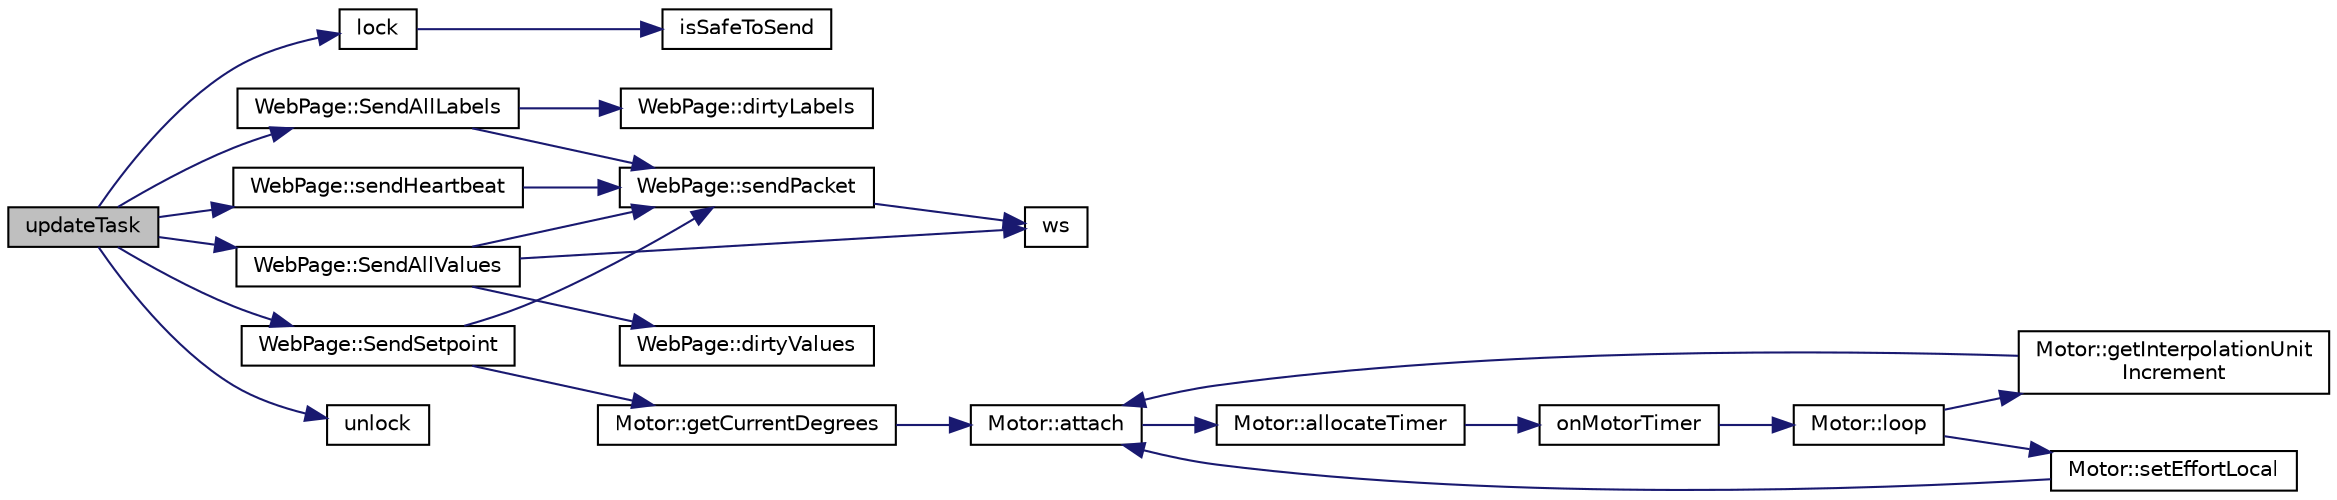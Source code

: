 digraph "updateTask"
{
 // LATEX_PDF_SIZE
  edge [fontname="Helvetica",fontsize="10",labelfontname="Helvetica",labelfontsize="10"];
  node [fontname="Helvetica",fontsize="10",shape=record];
  rankdir="LR";
  Node1 [label="updateTask",height=0.2,width=0.4,color="black", fillcolor="grey75", style="filled", fontcolor="black",tooltip=" "];
  Node1 -> Node2 [color="midnightblue",fontsize="10",style="solid",fontname="Helvetica"];
  Node2 [label="lock",height=0.2,width=0.4,color="black", fillcolor="white", style="filled",URL="$WebPage_8cpp.html#aa81aed607133209dade63a226818224d",tooltip=" "];
  Node2 -> Node3 [color="midnightblue",fontsize="10",style="solid",fontname="Helvetica"];
  Node3 [label="isSafeToSend",height=0.2,width=0.4,color="black", fillcolor="white", style="filled",URL="$WebPage_8cpp.html#a2c4a64e679de7cdcdb8552078758785f",tooltip=" "];
  Node1 -> Node4 [color="midnightblue",fontsize="10",style="solid",fontname="Helvetica"];
  Node4 [label="WebPage::SendAllLabels",height=0.2,width=0.4,color="black", fillcolor="white", style="filled",URL="$classWebPage.html#a958b189c48eec8d2b2177b9e56442d80",tooltip=" "];
  Node4 -> Node5 [color="midnightblue",fontsize="10",style="solid",fontname="Helvetica"];
  Node5 [label="WebPage::dirtyLabels",height=0.2,width=0.4,color="black", fillcolor="white", style="filled",URL="$classWebPage.html#a6a85a3558376dd63ab35940d5a7575da",tooltip=" "];
  Node4 -> Node6 [color="midnightblue",fontsize="10",style="solid",fontname="Helvetica"];
  Node6 [label="WebPage::sendPacket",height=0.2,width=0.4,color="black", fillcolor="white", style="filled",URL="$classWebPage.html#acbbdc531c9dc44c60cac0a3673ad3b10",tooltip=" "];
  Node6 -> Node7 [color="midnightblue",fontsize="10",style="solid",fontname="Helvetica"];
  Node7 [label="ws",height=0.2,width=0.4,color="black", fillcolor="white", style="filled",URL="$WebPage_8cpp.html#a9b23e96a454fdfe540ba250951e2fa55",tooltip=" "];
  Node1 -> Node8 [color="midnightblue",fontsize="10",style="solid",fontname="Helvetica"];
  Node8 [label="WebPage::SendAllValues",height=0.2,width=0.4,color="black", fillcolor="white", style="filled",URL="$classWebPage.html#aef7e846a1d8c68240b6aadc41074767d",tooltip=" "];
  Node8 -> Node9 [color="midnightblue",fontsize="10",style="solid",fontname="Helvetica"];
  Node9 [label="WebPage::dirtyValues",height=0.2,width=0.4,color="black", fillcolor="white", style="filled",URL="$classWebPage.html#ad302c01a23e6e9f0f5a7d1dae518a554",tooltip=" "];
  Node8 -> Node6 [color="midnightblue",fontsize="10",style="solid",fontname="Helvetica"];
  Node8 -> Node7 [color="midnightblue",fontsize="10",style="solid",fontname="Helvetica"];
  Node1 -> Node10 [color="midnightblue",fontsize="10",style="solid",fontname="Helvetica"];
  Node10 [label="WebPage::sendHeartbeat",height=0.2,width=0.4,color="black", fillcolor="white", style="filled",URL="$classWebPage.html#a8e62427a2e22862245a9467633ebb133",tooltip=" "];
  Node10 -> Node6 [color="midnightblue",fontsize="10",style="solid",fontname="Helvetica"];
  Node1 -> Node11 [color="midnightblue",fontsize="10",style="solid",fontname="Helvetica"];
  Node11 [label="WebPage::SendSetpoint",height=0.2,width=0.4,color="black", fillcolor="white", style="filled",URL="$classWebPage.html#aca7264c14a75a280872086affaa617e2",tooltip=" "];
  Node11 -> Node12 [color="midnightblue",fontsize="10",style="solid",fontname="Helvetica"];
  Node12 [label="Motor::getCurrentDegrees",height=0.2,width=0.4,color="black", fillcolor="white", style="filled",URL="$classMotor.html#a7a84e0d2676d7420219b6e7f67e69038",tooltip=" "];
  Node12 -> Node13 [color="midnightblue",fontsize="10",style="solid",fontname="Helvetica"];
  Node13 [label="Motor::attach",height=0.2,width=0.4,color="black", fillcolor="white", style="filled",URL="$classMotor.html#a1d359b5a58005e36f3eef43dcd929da7",tooltip="Attach the motors hardware."];
  Node13 -> Node14 [color="midnightblue",fontsize="10",style="solid",fontname="Helvetica"];
  Node14 [label="Motor::allocateTimer",height=0.2,width=0.4,color="black", fillcolor="white", style="filled",URL="$classMotor.html#aa5dbe98f9cbaebd430bf1b7841d4bbc0",tooltip=" "];
  Node14 -> Node15 [color="midnightblue",fontsize="10",style="solid",fontname="Helvetica"];
  Node15 [label="onMotorTimer",height=0.2,width=0.4,color="black", fillcolor="white", style="filled",URL="$Motor_8cpp.html#adb66b9c7a2544338725556bce116d5df",tooltip=" "];
  Node15 -> Node16 [color="midnightblue",fontsize="10",style="solid",fontname="Helvetica"];
  Node16 [label="Motor::loop",height=0.2,width=0.4,color="black", fillcolor="white", style="filled",URL="$classMotor.html#a2db9c1833fe2b9e5b1b1e4b9e5d4c4ee",tooltip=" "];
  Node16 -> Node17 [color="midnightblue",fontsize="10",style="solid",fontname="Helvetica"];
  Node17 [label="Motor::getInterpolationUnit\lIncrement",height=0.2,width=0.4,color="black", fillcolor="white", style="filled",URL="$classMotor.html#aee3b24180cc7221ab63e1c2c32363693",tooltip=" "];
  Node17 -> Node13 [color="midnightblue",fontsize="10",style="solid",fontname="Helvetica"];
  Node16 -> Node18 [color="midnightblue",fontsize="10",style="solid",fontname="Helvetica"];
  Node18 [label="Motor::setEffortLocal",height=0.2,width=0.4,color="black", fillcolor="white", style="filled",URL="$classMotor.html#adc069b762efb5288612fa03b00c86dbf",tooltip=" "];
  Node18 -> Node13 [color="midnightblue",fontsize="10",style="solid",fontname="Helvetica"];
  Node11 -> Node6 [color="midnightblue",fontsize="10",style="solid",fontname="Helvetica"];
  Node1 -> Node19 [color="midnightblue",fontsize="10",style="solid",fontname="Helvetica"];
  Node19 [label="unlock",height=0.2,width=0.4,color="black", fillcolor="white", style="filled",URL="$WebPage_8cpp.html#a9278be8203e1c42e2619179882ae4403",tooltip=" "];
}
